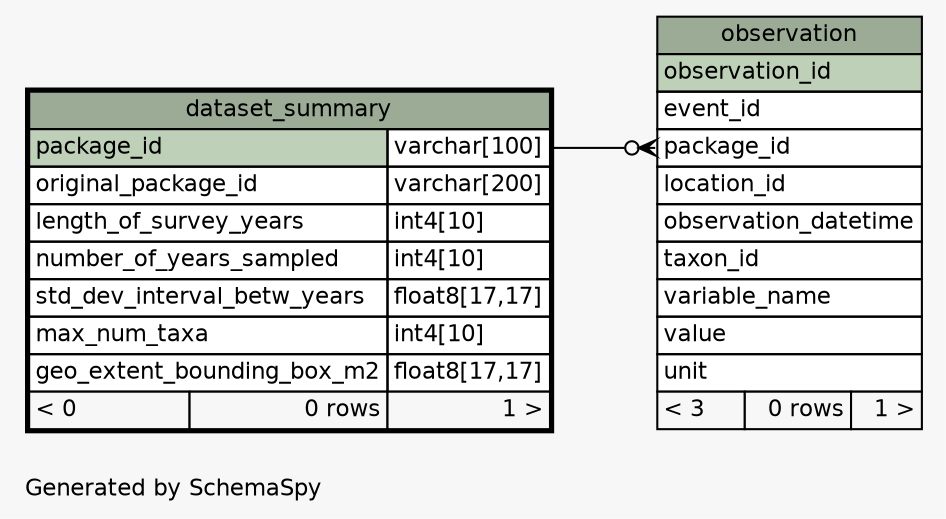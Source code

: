 // dot 2.38.0 on Mac OS X 10.11.6
// SchemaSpy rev 590
digraph "oneDegreeRelationshipsDiagram" {
  graph [
    rankdir="RL"
    bgcolor="#f7f7f7"
    label="\nGenerated by SchemaSpy"
    labeljust="l"
    nodesep="0.18"
    ranksep="0.46"
    fontname="Helvetica"
    fontsize="11"
  ];
  node [
    fontname="Helvetica"
    fontsize="11"
    shape="plaintext"
  ];
  edge [
    arrowsize="0.8"
  ];
  "observation":"package_id":w -> "dataset_summary":"package_id.type":e [arrowhead=none dir=back arrowtail=crowodot];
  "dataset_summary" [
    label=<
    <TABLE BORDER="2" CELLBORDER="1" CELLSPACING="0" BGCOLOR="#ffffff">
      <TR><TD COLSPAN="3" BGCOLOR="#9bab96" ALIGN="CENTER">dataset_summary</TD></TR>
      <TR><TD PORT="package_id" COLSPAN="2" BGCOLOR="#bed1b8" ALIGN="LEFT">package_id</TD><TD PORT="package_id.type" ALIGN="LEFT">varchar[100]</TD></TR>
      <TR><TD PORT="original_package_id" COLSPAN="2" ALIGN="LEFT">original_package_id</TD><TD PORT="original_package_id.type" ALIGN="LEFT">varchar[200]</TD></TR>
      <TR><TD PORT="length_of_survey_years" COLSPAN="2" ALIGN="LEFT">length_of_survey_years</TD><TD PORT="length_of_survey_years.type" ALIGN="LEFT">int4[10]</TD></TR>
      <TR><TD PORT="number_of_years_sampled" COLSPAN="2" ALIGN="LEFT">number_of_years_sampled</TD><TD PORT="number_of_years_sampled.type" ALIGN="LEFT">int4[10]</TD></TR>
      <TR><TD PORT="std_dev_interval_betw_years" COLSPAN="2" ALIGN="LEFT">std_dev_interval_betw_years</TD><TD PORT="std_dev_interval_betw_years.type" ALIGN="LEFT">float8[17,17]</TD></TR>
      <TR><TD PORT="max_num_taxa" COLSPAN="2" ALIGN="LEFT">max_num_taxa</TD><TD PORT="max_num_taxa.type" ALIGN="LEFT">int4[10]</TD></TR>
      <TR><TD PORT="geo_extent_bounding_box_m2" COLSPAN="2" ALIGN="LEFT">geo_extent_bounding_box_m2</TD><TD PORT="geo_extent_bounding_box_m2.type" ALIGN="LEFT">float8[17,17]</TD></TR>
      <TR><TD ALIGN="LEFT" BGCOLOR="#f7f7f7">&lt; 0</TD><TD ALIGN="RIGHT" BGCOLOR="#f7f7f7">0 rows</TD><TD ALIGN="RIGHT" BGCOLOR="#f7f7f7">1 &gt;</TD></TR>
    </TABLE>>
    URL="dataset_summary.html"
    tooltip="dataset_summary"
  ];
  "observation" [
    label=<
    <TABLE BORDER="0" CELLBORDER="1" CELLSPACING="0" BGCOLOR="#ffffff">
      <TR><TD COLSPAN="3" BGCOLOR="#9bab96" ALIGN="CENTER">observation</TD></TR>
      <TR><TD PORT="observation_id" COLSPAN="3" BGCOLOR="#bed1b8" ALIGN="LEFT">observation_id</TD></TR>
      <TR><TD PORT="event_id" COLSPAN="3" ALIGN="LEFT">event_id</TD></TR>
      <TR><TD PORT="package_id" COLSPAN="3" ALIGN="LEFT">package_id</TD></TR>
      <TR><TD PORT="location_id" COLSPAN="3" ALIGN="LEFT">location_id</TD></TR>
      <TR><TD PORT="observation_datetime" COLSPAN="3" ALIGN="LEFT">observation_datetime</TD></TR>
      <TR><TD PORT="taxon_id" COLSPAN="3" ALIGN="LEFT">taxon_id</TD></TR>
      <TR><TD PORT="variable_name" COLSPAN="3" ALIGN="LEFT">variable_name</TD></TR>
      <TR><TD PORT="value" COLSPAN="3" ALIGN="LEFT">value</TD></TR>
      <TR><TD PORT="unit" COLSPAN="3" ALIGN="LEFT">unit</TD></TR>
      <TR><TD ALIGN="LEFT" BGCOLOR="#f7f7f7">&lt; 3</TD><TD ALIGN="RIGHT" BGCOLOR="#f7f7f7">0 rows</TD><TD ALIGN="RIGHT" BGCOLOR="#f7f7f7">1 &gt;</TD></TR>
    </TABLE>>
    URL="observation.html"
    tooltip="observation"
  ];
}
